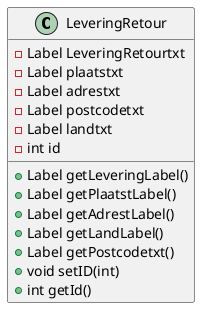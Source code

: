 @startuml
class LeveringRetour {
- Label LeveringRetourtxt
- Label plaatstxt
- Label adrestxt
- Label postcodetxt
- Label landtxt
- int id
+ Label getLeveringLabel()
+ Label getPlaatstLabel()
+ Label getAdrestLabel()
+ Label getLandLabel()
+ Label getPostcodetxt()
+ void setID(int)
+ int getId()
}


@enduml